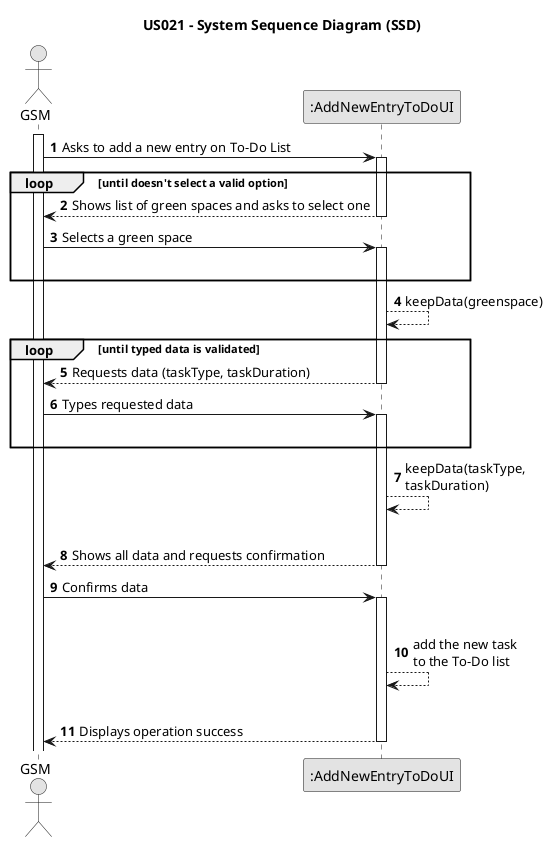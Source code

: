 @startuml
skinparam monochrome true
skinparam packageStyle rectangle
skinparam shadowing false

title US021 - System Sequence Diagram (SSD)

autonumber

actor "GSM" as GSM
participant ":AddNewEntryToDoUI" as UI

activate GSM

    GSM -> UI : Asks to add a new entry on To-Do List
    activate UI
    loop until doesn't select a valid option
                    UI --> GSM : Shows list of green spaces and asks to select one
                deactivate UI

                GSM -> UI : Selects a green space

                activate UI
                |||
                end

            UI --> UI : keepData(greenspace)


    loop until typed data is validated

        UI --> GSM : Requests data (taskType, taskDuration)
    deactivate UI

    GSM -> UI : Types requested data

    activate UI
    |||

    end

        UI --> UI : keepData(taskType,\ntaskDuration)
        |||


                UI --> GSM : Shows all data and requests confirmation
deactivate UI
    GSM -> UI : Confirms data

    activate UI
        |||
        UI --> UI : add the new task\nto the To-Do list
        |||
        UI --> GSM : Displays operation success
    deactivate UI

@enduml